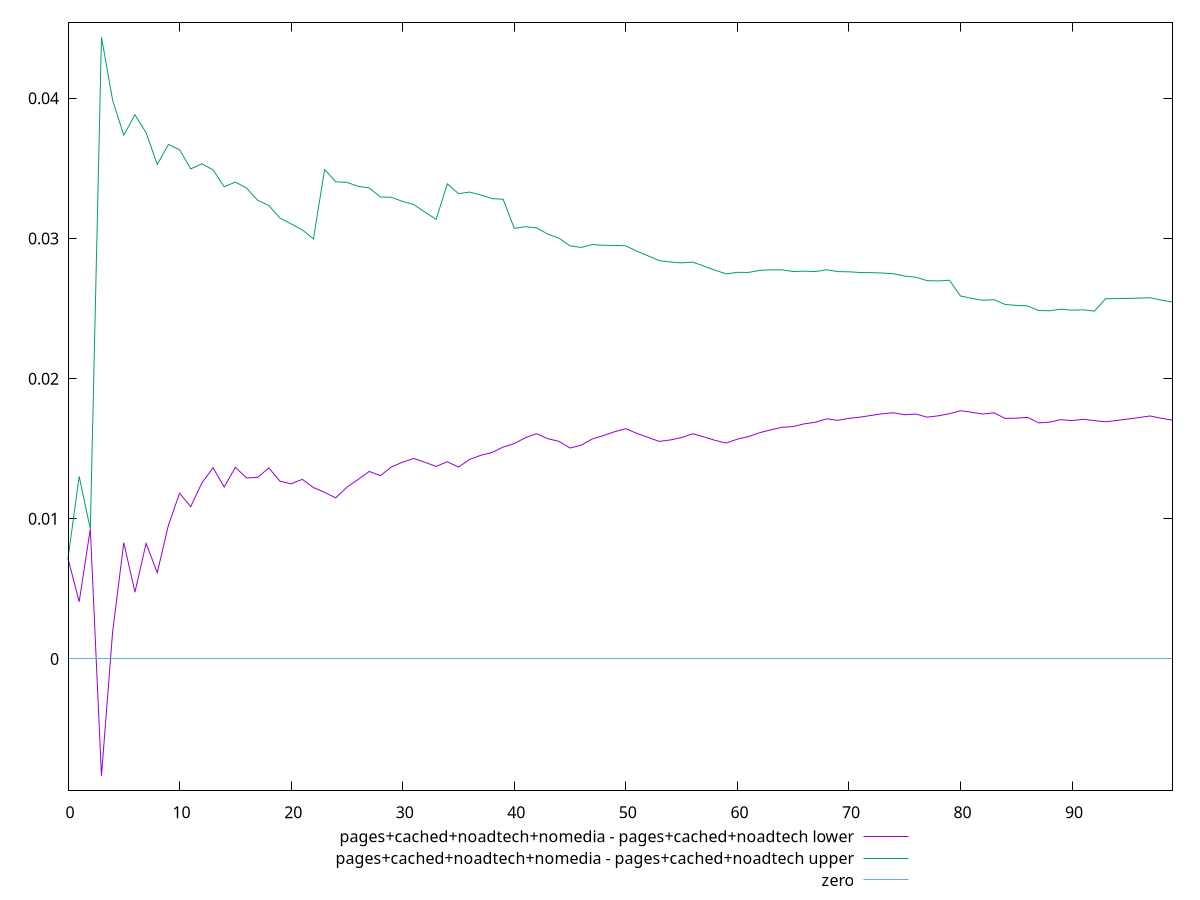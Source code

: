 reset

$pagesCachedNoadtechNomediaPagesCachedNoadtechLower <<EOF
0 0.007167036740792554
1 0.00408384540736331
2 0.00928192481543788
3 -0.008330175419005888
4 0.0019320297591077853
5 0.0082985787852182
6 0.004769587591614215
7 0.008242508480446886
8 0.006161435157960433
9 0.00953879373501776
10 0.011824862810212616
11 0.010867078468615054
12 0.012559614113985785
13 0.013642318779295197
14 0.012264402220116072
15 0.013677510297879182
16 0.01291745006306005
17 0.012960530077792033
18 0.01362938126405565
19 0.012687732517918222
20 0.012494176618601265
21 0.012816154724650659
22 0.01223082103654877
23 0.011889869371643921
24 0.011490289871231425
25 0.012261091115270191
26 0.0128017844830571
27 0.013380314070502396
28 0.013081615510891563
29 0.013704002687517636
30 0.014048251332577654
31 0.014306794359391922
32 0.014027588528202918
33 0.01373961875443168
34 0.014070686616846812
35 0.013690624894701476
36 0.014241673509569792
37 0.014531425594547825
38 0.014731339038667062
39 0.015117388558771802
40 0.015370635907147809
41 0.015782195345431044
42 0.01607368571987016
43 0.015718607093747783
44 0.015527569207304007
45 0.015049086889388757
46 0.015254856616264946
47 0.015699622886587168
48 0.015940745093622477
49 0.016216230895158106
50 0.01642830388288983
51 0.016090173290232608
52 0.01581048584793464
53 0.015521496956992564
54 0.015627880822957026
55 0.015798292554270985
56 0.01606625489406738
57 0.015846467606966064
58 0.015595895333707416
59 0.015405726118157548
60 0.01568487667197362
61 0.01586852962502515
62 0.016144812607424036
63 0.0163487734051627
64 0.01652864357997268
65 0.016580261930535203
66 0.016775749035982362
67 0.016890202068968917
68 0.017134234194293583
69 0.017025961310515036
70 0.01716561722268589
71 0.017253462342449406
72 0.01737747044639564
73 0.017492732748954302
74 0.017566431794299026
75 0.017424603908866753
76 0.017477544194483892
77 0.01725093210803111
78 0.017345855917051498
79 0.017496940971008172
80 0.01771435315457573
81 0.01759798475747052
82 0.01747725978663186
83 0.01756360867213789
84 0.017161291353671438
85 0.01718003251101048
86 0.01724179622170968
87 0.016844399675454022
88 0.016896214778674992
89 0.017075417622521214
90 0.017008016653667572
91 0.017102598526391618
92 0.017005072641911482
93 0.01692223922209473
94 0.01701498864436214
95 0.017118674536364557
96 0.01722392507521767
97 0.017337603233478913
98 0.017172687296659453
99 0.017036180133819936
EOF

$pagesCachedNoadtechNomediaPagesCachedNoadtechUpper <<EOF
0 0.007167036740792554
1 0.013029633162494812
2 0.00928192481543788
3 0.04436595883630585
4 0.039858077925214556
5 0.03736636576928501
6 0.03882405756793401
7 0.03754186947011312
8 0.03528161628192182
9 0.03670308706331227
10 0.03632806417884398
11 0.03496054653863741
12 0.03532613909063551
13 0.034892164238860573
14 0.03368768359941696
15 0.034020508080650644
16 0.03359840367972028
17 0.03271698464294574
18 0.03234757379750687
19 0.03145061780733282
20 0.031036816608345938
21 0.03061150874518363
22 0.029968946364571977
23 0.034913257797106204
24 0.034044232227934665
25 0.034000890898134954
26 0.033721200310459144
27 0.03360425184805864
28 0.03296145614639926
29 0.032933678453253526
30 0.032640055587775316
31 0.032414058718680354
32 0.03187585690925647
33 0.031357867468986236
34 0.033902345804537035
35 0.03319761644960954
36 0.03330731496790645
37 0.0331020914486438
38 0.0328461716356291
39 0.03279508422275164
40 0.030722675219330045
41 0.030838675254513864
42 0.030755964335782267
43 0.030310979455602516
44 0.030018680093739668
45 0.029468726022122155
46 0.029360913501274864
47 0.029562879246123934
48 0.029510003032158394
49 0.029507301309165353
50 0.029472348215099163
51 0.029088266558182356
52 0.028755767902977306
53 0.02842173277481841
54 0.028316850366989325
55 0.028261571477941973
56 0.028309770299500932
57 0.028025669763807493
58 0.027734143346261016
59 0.027474809624742524
60 0.02758227504779796
61 0.02757618631131177
62 0.027723018190734777
63 0.02776469452769805
64 0.027761466755419417
65 0.027640088535433413
66 0.027667006011270007
67 0.027636402584297493
68 0.027766182441344125
69 0.027634738176850027
70 0.027621755068163056
71 0.02757083076600097
72 0.027558868889906836
73 0.02753571480050526
74 0.027480087618506992
75 0.027315635570549324
76 0.027236380538258713
77 0.02698985241440796
78 0.026970359257594848
79 0.027018272607163503
80 0.025894154043684642
81 0.025727750306223228
82 0.025589070855813613
83 0.025630446367068592
84 0.025291379965617766
85 0.025225045856081697
86 0.025189971263690106
87 0.024857994344572046
88 0.024842034842058477
89 0.024953765803646912
90 0.024882014111100033
91 0.02490853646555891
92 0.024815719163847668
93 0.02570070762181515
94 0.025708795604323476
95 0.0257220988300741
96 0.025746677961551025
97 0.02577246794938978
98 0.02560035094911771
99 0.025469190273996054
EOF

set key outside below
set xrange [0:99]
set yrange [-0.009384098104112122:0.04541988152141208]
set trange [-0.009384098104112122:0.04541988152141208]
set terminal svg size 640, 520 enhanced background rgb 'white'
set output "report_00012_2021-02-09T11:01:39.952Z/meta/scoreEstimate/diff/3_sub_2.svg"

plot $pagesCachedNoadtechNomediaPagesCachedNoadtechLower title "pages+cached+noadtech+nomedia - pages+cached+noadtech lower" with line, \
     $pagesCachedNoadtechNomediaPagesCachedNoadtechUpper title "pages+cached+noadtech+nomedia - pages+cached+noadtech upper" with line, \
     0 title "zero"

reset
